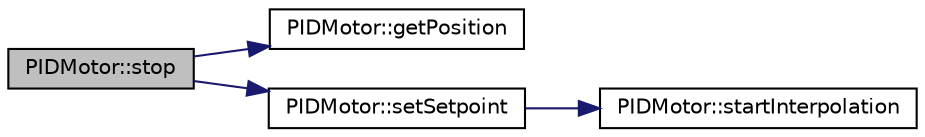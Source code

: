 digraph "PIDMotor::stop"
{
  edge [fontname="Helvetica",fontsize="10",labelfontname="Helvetica",labelfontsize="10"];
  node [fontname="Helvetica",fontsize="10",shape=record];
  rankdir="LR";
  Node90 [label="PIDMotor::stop",height=0.2,width=0.4,color="black", fillcolor="grey75", style="filled", fontcolor="black"];
  Node90 -> Node91 [color="midnightblue",fontsize="10",style="solid",fontname="Helvetica"];
  Node91 [label="PIDMotor::getPosition",height=0.2,width=0.4,color="black", fillcolor="white", style="filled",URL="$classPIDMotor.html#a804fb78d6d87e55d96d4b798935c8809"];
  Node90 -> Node92 [color="midnightblue",fontsize="10",style="solid",fontname="Helvetica"];
  Node92 [label="PIDMotor::setSetpoint",height=0.2,width=0.4,color="black", fillcolor="white", style="filled",URL="$classPIDMotor.html#a53e76c65cbb75d139eed71cac76d688d"];
  Node92 -> Node93 [color="midnightblue",fontsize="10",style="solid",fontname="Helvetica"];
  Node93 [label="PIDMotor::startInterpolation",height=0.2,width=0.4,color="black", fillcolor="white", style="filled",URL="$classPIDMotor.html#a0aba3994cd6722646cce3f62a5cc056b"];
}
